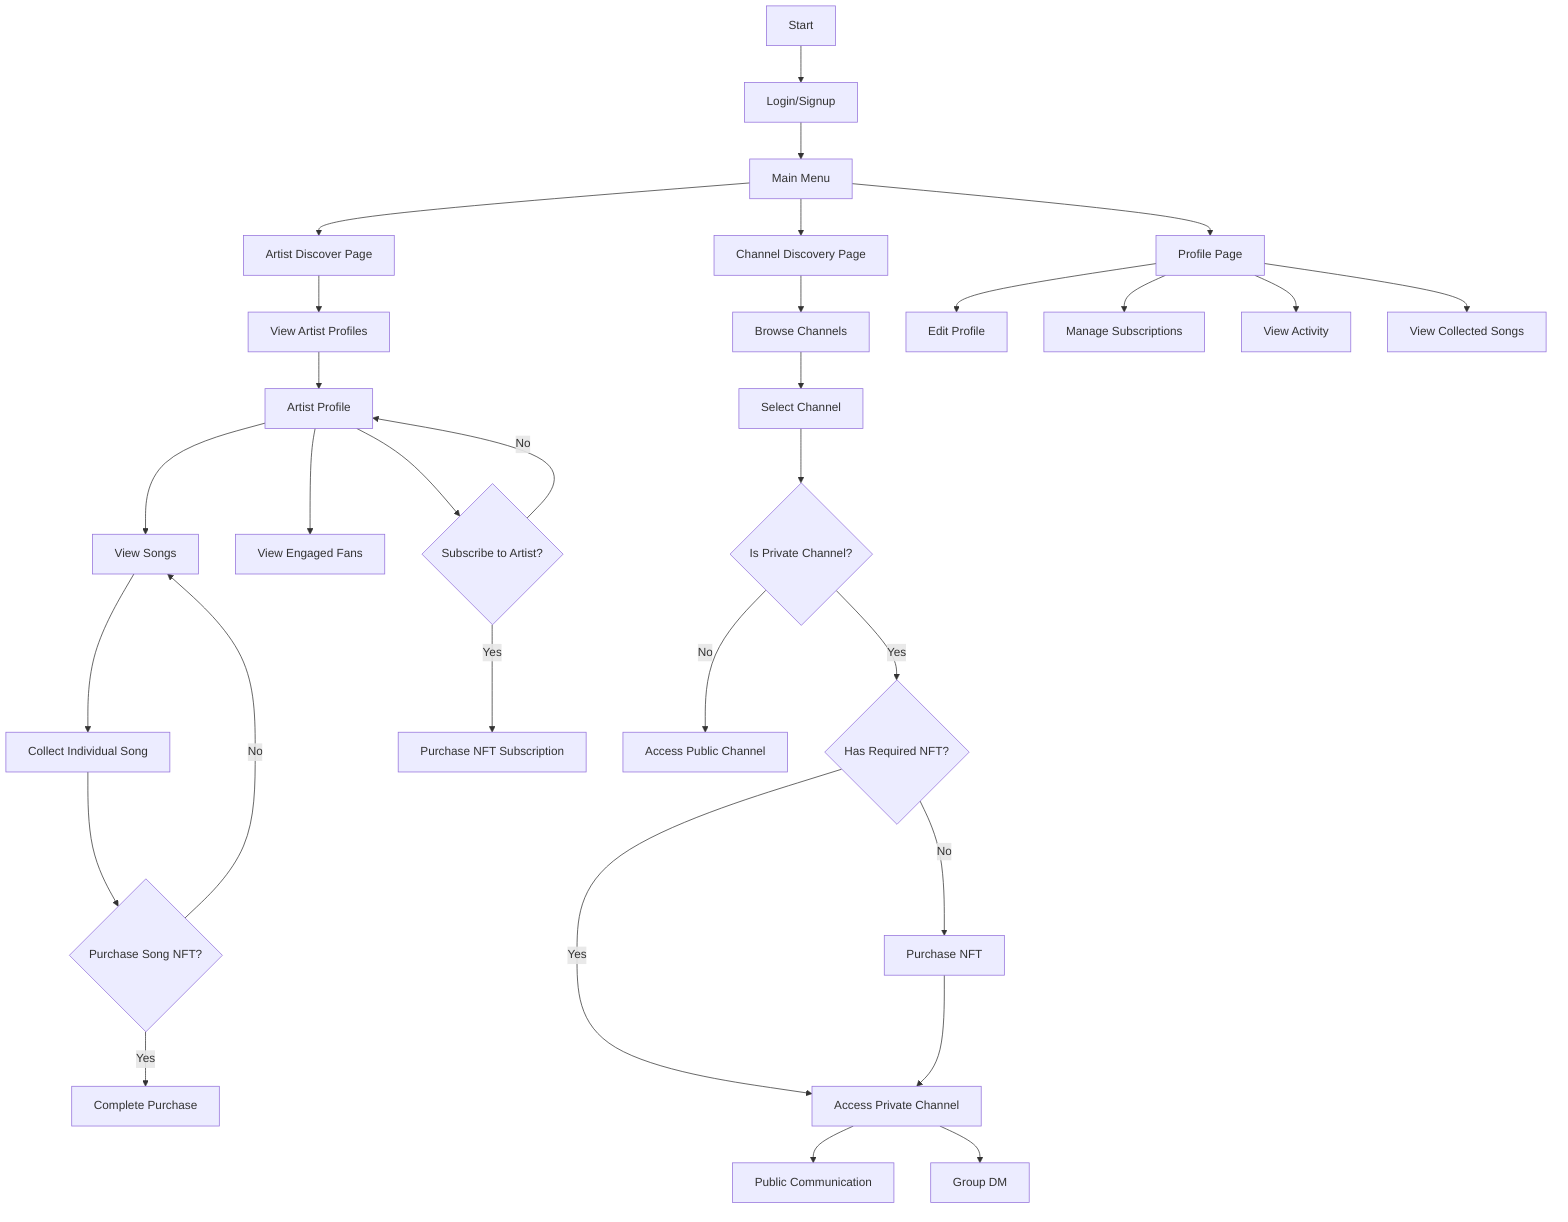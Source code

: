 graph TD
    A[Start] --> B[Login/Signup]
    B --> C[Main Menu]
    C --> D[Artist Discover Page]
    C --> E[Channel Discovery Page]
    C --> F[Profile Page]
    D --> G[View Artist Profiles]
    G --> H[Artist Profile]
    H --> I[View Songs]
    I --> J[Collect Individual Song]
    J --> K{Purchase Song NFT?}
    K -->|Yes| L[Complete Purchase]
    K -->|No| I
    H --> M[View Engaged Fans]
    H --> N{Subscribe to Artist?}
    N -->|Yes| O[Purchase NFT Subscription]
    N -->|No| H
    E --> P[Browse Channels]
    P --> Q[Select Channel]
    Q --> R{Is Private Channel?}
    R -->|No| S[Access Public Channel]
    R -->|Yes| T{Has Required NFT?}
    T -->|Yes| U[Access Private Channel]
    T -->|No| V[Purchase NFT]
    V --> U
    U --> W[Public Communication]
    U --> X[Group DM]
    F --> Y[Edit Profile]
    F --> Z[Manage Subscriptions]
    F --> AA[View Activity]
    F --> AB[View Collected Songs]